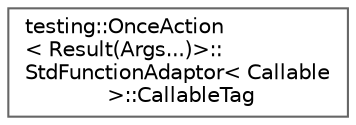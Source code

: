 digraph "Graphical Class Hierarchy"
{
 // LATEX_PDF_SIZE
  bgcolor="transparent";
  edge [fontname=Helvetica,fontsize=10,labelfontname=Helvetica,labelfontsize=10];
  node [fontname=Helvetica,fontsize=10,shape=box,height=0.2,width=0.4];
  rankdir="LR";
  Node0 [id="Node000000",label="testing::OnceAction\l\< Result(Args...)\>::\lStdFunctionAdaptor\< Callable\l \>::CallableTag",height=0.2,width=0.4,color="grey40", fillcolor="white", style="filled",URL="$structtesting_1_1OnceAction_3_01Result_07Args_8_8_8_08_4_1_1StdFunctionAdaptor_1_1CallableTag.html",tooltip=" "];
}
